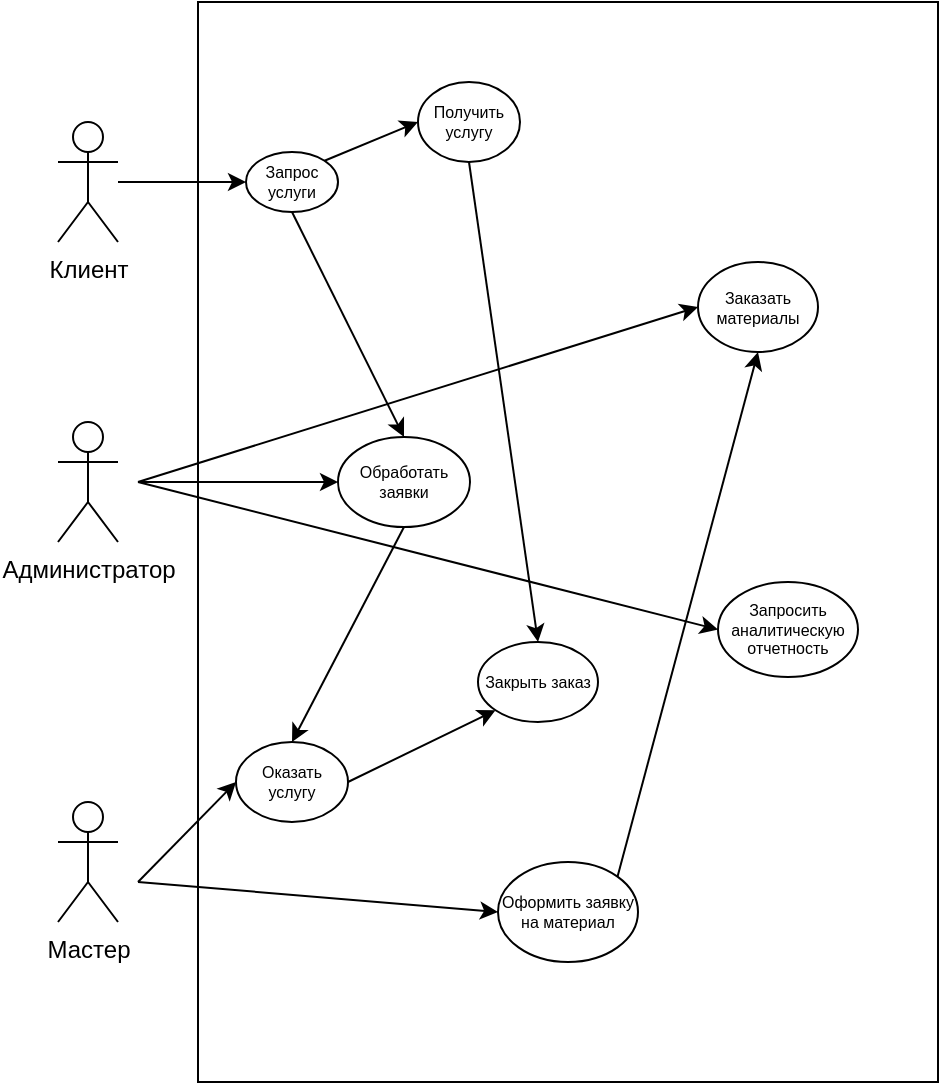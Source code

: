 <mxfile version="22.1.3" type="device">
  <diagram name="Страница — 1" id="hjMJFaCjyKdn10xGW1u6">
    <mxGraphModel dx="843" dy="502" grid="1" gridSize="10" guides="1" tooltips="1" connect="1" arrows="1" fold="1" page="1" pageScale="1" pageWidth="827" pageHeight="1169" math="0" shadow="0">
      <root>
        <mxCell id="0" />
        <mxCell id="1" parent="0" />
        <mxCell id="ndBZHp0kpD7RwJ4Zr5AW-1" value="Клиент" style="shape=umlActor;verticalLabelPosition=bottom;verticalAlign=top;html=1;outlineConnect=0;" vertex="1" parent="1">
          <mxGeometry x="280" y="70" width="30" height="60" as="geometry" />
        </mxCell>
        <mxCell id="ndBZHp0kpD7RwJ4Zr5AW-4" value="Администратор" style="shape=umlActor;verticalLabelPosition=bottom;verticalAlign=top;html=1;outlineConnect=0;" vertex="1" parent="1">
          <mxGeometry x="280" y="220" width="30" height="60" as="geometry" />
        </mxCell>
        <mxCell id="ndBZHp0kpD7RwJ4Zr5AW-5" value="Мастер" style="shape=umlActor;verticalLabelPosition=bottom;verticalAlign=top;html=1;outlineConnect=0;" vertex="1" parent="1">
          <mxGeometry x="280" y="410" width="30" height="60" as="geometry" />
        </mxCell>
        <mxCell id="ndBZHp0kpD7RwJ4Zr5AW-6" value="" style="rounded=0;whiteSpace=wrap;html=1;" vertex="1" parent="1">
          <mxGeometry x="350" y="10" width="370" height="540" as="geometry" />
        </mxCell>
        <mxCell id="ndBZHp0kpD7RwJ4Zr5AW-7" value="Запрос услуги" style="ellipse;whiteSpace=wrap;html=1;fontSize=8;" vertex="1" parent="1">
          <mxGeometry x="374" y="85" width="46" height="30" as="geometry" />
        </mxCell>
        <mxCell id="ndBZHp0kpD7RwJ4Zr5AW-8" value="Обработать заявки" style="ellipse;whiteSpace=wrap;html=1;fontSize=8;" vertex="1" parent="1">
          <mxGeometry x="420" y="227.5" width="66" height="45" as="geometry" />
        </mxCell>
        <mxCell id="ndBZHp0kpD7RwJ4Zr5AW-9" value="Заказать материалы" style="ellipse;whiteSpace=wrap;html=1;fontSize=8;" vertex="1" parent="1">
          <mxGeometry x="600" y="140" width="60" height="45" as="geometry" />
        </mxCell>
        <mxCell id="ndBZHp0kpD7RwJ4Zr5AW-10" value="Запросить аналитическую отчетность" style="ellipse;whiteSpace=wrap;html=1;fontSize=8;" vertex="1" parent="1">
          <mxGeometry x="610" y="300" width="70" height="47.5" as="geometry" />
        </mxCell>
        <mxCell id="ndBZHp0kpD7RwJ4Zr5AW-12" value="Оказать услугу" style="ellipse;whiteSpace=wrap;html=1;fontSize=8;" vertex="1" parent="1">
          <mxGeometry x="369" y="380" width="56" height="40" as="geometry" />
        </mxCell>
        <mxCell id="ndBZHp0kpD7RwJ4Zr5AW-13" value="Оформить заявку на материал" style="ellipse;whiteSpace=wrap;html=1;fontSize=8;" vertex="1" parent="1">
          <mxGeometry x="500" y="440" width="70" height="50" as="geometry" />
        </mxCell>
        <mxCell id="ndBZHp0kpD7RwJ4Zr5AW-14" value="Закрыть заказ" style="ellipse;whiteSpace=wrap;html=1;fontSize=8;" vertex="1" parent="1">
          <mxGeometry x="490" y="330" width="60" height="40" as="geometry" />
        </mxCell>
        <mxCell id="ndBZHp0kpD7RwJ4Zr5AW-15" value="Получить услугу" style="ellipse;whiteSpace=wrap;html=1;fontSize=8;" vertex="1" parent="1">
          <mxGeometry x="460" y="50" width="51" height="40" as="geometry" />
        </mxCell>
        <mxCell id="ndBZHp0kpD7RwJ4Zr5AW-20" value="" style="endArrow=classic;html=1;rounded=0;entryX=0;entryY=0.5;entryDx=0;entryDy=0;" edge="1" parent="1" source="ndBZHp0kpD7RwJ4Zr5AW-1" target="ndBZHp0kpD7RwJ4Zr5AW-7">
          <mxGeometry width="50" height="50" relative="1" as="geometry">
            <mxPoint x="240" y="510" as="sourcePoint" />
            <mxPoint x="290" y="460" as="targetPoint" />
          </mxGeometry>
        </mxCell>
        <mxCell id="ndBZHp0kpD7RwJ4Zr5AW-21" value="" style="endArrow=classic;html=1;rounded=0;entryX=0;entryY=0.5;entryDx=0;entryDy=0;exitX=1;exitY=0;exitDx=0;exitDy=0;" edge="1" parent="1" source="ndBZHp0kpD7RwJ4Zr5AW-7" target="ndBZHp0kpD7RwJ4Zr5AW-15">
          <mxGeometry width="50" height="50" relative="1" as="geometry">
            <mxPoint x="320" y="152" as="sourcePoint" />
            <mxPoint x="434" y="165" as="targetPoint" />
          </mxGeometry>
        </mxCell>
        <mxCell id="ndBZHp0kpD7RwJ4Zr5AW-22" value="" style="endArrow=classic;html=1;rounded=0;entryX=0;entryY=0.5;entryDx=0;entryDy=0;" edge="1" parent="1" target="ndBZHp0kpD7RwJ4Zr5AW-8">
          <mxGeometry width="50" height="50" relative="1" as="geometry">
            <mxPoint x="320" y="250" as="sourcePoint" />
            <mxPoint x="420" y="240" as="targetPoint" />
          </mxGeometry>
        </mxCell>
        <mxCell id="ndBZHp0kpD7RwJ4Zr5AW-23" value="" style="endArrow=classic;html=1;rounded=0;exitX=0.5;exitY=1;exitDx=0;exitDy=0;entryX=0.5;entryY=0;entryDx=0;entryDy=0;" edge="1" parent="1" source="ndBZHp0kpD7RwJ4Zr5AW-7" target="ndBZHp0kpD7RwJ4Zr5AW-8">
          <mxGeometry width="50" height="50" relative="1" as="geometry">
            <mxPoint x="490" y="220" as="sourcePoint" />
            <mxPoint x="540" y="170" as="targetPoint" />
          </mxGeometry>
        </mxCell>
        <mxCell id="ndBZHp0kpD7RwJ4Zr5AW-24" value="" style="endArrow=classic;html=1;rounded=0;entryX=0;entryY=0.5;entryDx=0;entryDy=0;" edge="1" parent="1" target="ndBZHp0kpD7RwJ4Zr5AW-12">
          <mxGeometry width="50" height="50" relative="1" as="geometry">
            <mxPoint x="320" y="450" as="sourcePoint" />
            <mxPoint x="420" y="420" as="targetPoint" />
          </mxGeometry>
        </mxCell>
        <mxCell id="ndBZHp0kpD7RwJ4Zr5AW-25" value="" style="endArrow=classic;html=1;rounded=0;exitX=0.5;exitY=1;exitDx=0;exitDy=0;entryX=0.5;entryY=0;entryDx=0;entryDy=0;" edge="1" parent="1" source="ndBZHp0kpD7RwJ4Zr5AW-8" target="ndBZHp0kpD7RwJ4Zr5AW-12">
          <mxGeometry width="50" height="50" relative="1" as="geometry">
            <mxPoint x="470" y="390" as="sourcePoint" />
            <mxPoint x="520" y="340" as="targetPoint" />
          </mxGeometry>
        </mxCell>
        <mxCell id="ndBZHp0kpD7RwJ4Zr5AW-26" value="" style="endArrow=classic;html=1;rounded=0;exitX=1;exitY=0.5;exitDx=0;exitDy=0;entryX=0;entryY=1;entryDx=0;entryDy=0;" edge="1" parent="1" source="ndBZHp0kpD7RwJ4Zr5AW-12" target="ndBZHp0kpD7RwJ4Zr5AW-14">
          <mxGeometry width="50" height="50" relative="1" as="geometry">
            <mxPoint x="510" y="430" as="sourcePoint" />
            <mxPoint x="560" y="380" as="targetPoint" />
          </mxGeometry>
        </mxCell>
        <mxCell id="ndBZHp0kpD7RwJ4Zr5AW-29" value="" style="endArrow=classic;html=1;rounded=0;exitX=0.5;exitY=1;exitDx=0;exitDy=0;entryX=0.5;entryY=0;entryDx=0;entryDy=0;" edge="1" parent="1" source="ndBZHp0kpD7RwJ4Zr5AW-15" target="ndBZHp0kpD7RwJ4Zr5AW-14">
          <mxGeometry width="50" height="50" relative="1" as="geometry">
            <mxPoint x="550" y="210" as="sourcePoint" />
            <mxPoint x="600" y="160" as="targetPoint" />
          </mxGeometry>
        </mxCell>
        <mxCell id="ndBZHp0kpD7RwJ4Zr5AW-30" value="" style="endArrow=classic;html=1;rounded=0;entryX=0;entryY=0.5;entryDx=0;entryDy=0;" edge="1" parent="1" target="ndBZHp0kpD7RwJ4Zr5AW-13">
          <mxGeometry width="50" height="50" relative="1" as="geometry">
            <mxPoint x="320" y="450" as="sourcePoint" />
            <mxPoint x="500" y="450" as="targetPoint" />
          </mxGeometry>
        </mxCell>
        <mxCell id="ndBZHp0kpD7RwJ4Zr5AW-31" value="" style="endArrow=classic;html=1;rounded=0;entryX=0;entryY=0.5;entryDx=0;entryDy=0;" edge="1" parent="1" target="ndBZHp0kpD7RwJ4Zr5AW-9">
          <mxGeometry width="50" height="50" relative="1" as="geometry">
            <mxPoint x="320" y="250" as="sourcePoint" />
            <mxPoint x="260" y="260" as="targetPoint" />
          </mxGeometry>
        </mxCell>
        <mxCell id="ndBZHp0kpD7RwJ4Zr5AW-32" value="" style="endArrow=classic;html=1;rounded=0;entryX=0;entryY=0.5;entryDx=0;entryDy=0;" edge="1" parent="1" target="ndBZHp0kpD7RwJ4Zr5AW-10">
          <mxGeometry width="50" height="50" relative="1" as="geometry">
            <mxPoint x="320" y="250" as="sourcePoint" />
            <mxPoint x="630" y="270" as="targetPoint" />
          </mxGeometry>
        </mxCell>
        <mxCell id="ndBZHp0kpD7RwJ4Zr5AW-34" value="" style="endArrow=classic;html=1;rounded=0;exitX=1;exitY=0;exitDx=0;exitDy=0;entryX=0.5;entryY=1;entryDx=0;entryDy=0;" edge="1" parent="1" source="ndBZHp0kpD7RwJ4Zr5AW-13" target="ndBZHp0kpD7RwJ4Zr5AW-9">
          <mxGeometry width="50" height="50" relative="1" as="geometry">
            <mxPoint x="570" y="440" as="sourcePoint" />
            <mxPoint x="560" y="180" as="targetPoint" />
          </mxGeometry>
        </mxCell>
      </root>
    </mxGraphModel>
  </diagram>
</mxfile>
